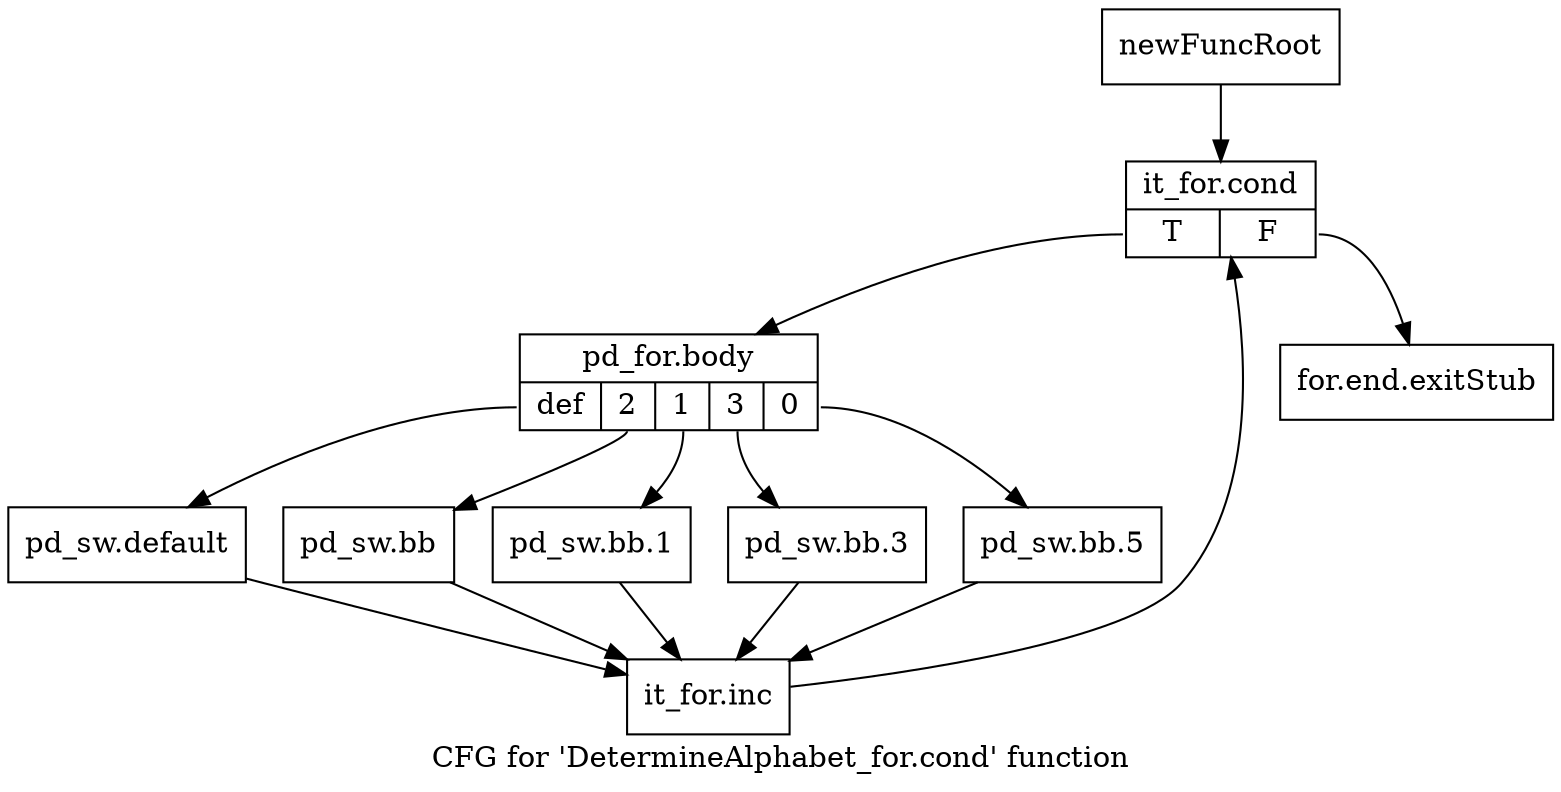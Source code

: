 digraph "CFG for 'DetermineAlphabet_for.cond' function" {
	label="CFG for 'DetermineAlphabet_for.cond' function";

	Node0x2ebbde0 [shape=record,label="{newFuncRoot}"];
	Node0x2ebbde0 -> Node0x2ebbe80;
	Node0x2ebbe30 [shape=record,label="{for.end.exitStub}"];
	Node0x2ebbe80 [shape=record,label="{it_for.cond|{<s0>T|<s1>F}}"];
	Node0x2ebbe80:s0 -> Node0x2ebbed0;
	Node0x2ebbe80:s1 -> Node0x2ebbe30;
	Node0x2ebbed0 [shape=record,label="{pd_for.body|{<s0>def|<s1>2|<s2>1|<s3>3|<s4>0}}"];
	Node0x2ebbed0:s0 -> Node0x2ebc060;
	Node0x2ebbed0:s1 -> Node0x2ebc010;
	Node0x2ebbed0:s2 -> Node0x2ebbfc0;
	Node0x2ebbed0:s3 -> Node0x2ebbf70;
	Node0x2ebbed0:s4 -> Node0x2ebbf20;
	Node0x2ebbf20 [shape=record,label="{pd_sw.bb.5}"];
	Node0x2ebbf20 -> Node0x2ebc0b0;
	Node0x2ebbf70 [shape=record,label="{pd_sw.bb.3}"];
	Node0x2ebbf70 -> Node0x2ebc0b0;
	Node0x2ebbfc0 [shape=record,label="{pd_sw.bb.1}"];
	Node0x2ebbfc0 -> Node0x2ebc0b0;
	Node0x2ebc010 [shape=record,label="{pd_sw.bb}"];
	Node0x2ebc010 -> Node0x2ebc0b0;
	Node0x2ebc060 [shape=record,label="{pd_sw.default}"];
	Node0x2ebc060 -> Node0x2ebc0b0;
	Node0x2ebc0b0 [shape=record,label="{it_for.inc}"];
	Node0x2ebc0b0 -> Node0x2ebbe80;
}
